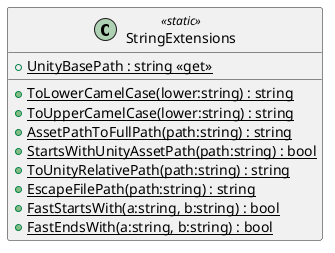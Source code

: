 @startuml
class StringExtensions <<static>> {
    + {static} ToLowerCamelCase(lower:string) : string
    + {static} ToUpperCamelCase(lower:string) : string
    + {static} UnityBasePath : string <<get>>
    + {static} AssetPathToFullPath(path:string) : string
    + {static} StartsWithUnityAssetPath(path:string) : bool
    + {static} ToUnityRelativePath(path:string) : string
    + {static} EscapeFilePath(path:string) : string
    + {static} FastStartsWith(a:string, b:string) : bool
    + {static} FastEndsWith(a:string, b:string) : bool
}
@enduml

